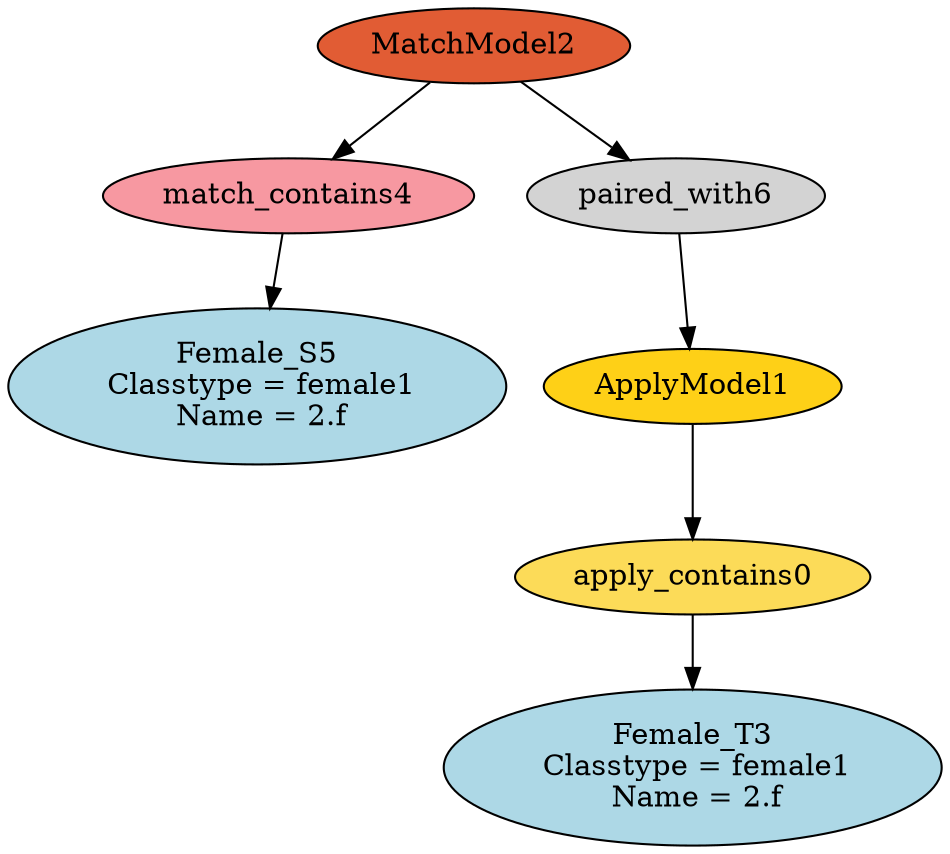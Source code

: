 digraph rule_F2F_run1 {
apply_contains0 [style=filled, fillcolor="#FCDB58"];
ApplyModel1 [style=filled, fillcolor="#FED017"];
MatchModel2 [style=filled, fillcolor="#E15C34"];
"Female_T3\n Classtype = female1\n Name = 2.f" [style=filled, fillcolor=lightblue];
match_contains4 [style=filled, fillcolor="#F798A1"];
"Female_S5\n Classtype = female1\n Name = 2.f" [style=filled, fillcolor=lightblue];
paired_with6 [style=filled, fillcolor=lightgray];
ApplyModel1 -> apply_contains0;
apply_contains0 -> "Female_T3\n Classtype = female1\n Name = 2.f";
paired_with6 -> ApplyModel1;
MatchModel2 -> paired_with6;
MatchModel2 -> match_contains4;
match_contains4 -> "Female_S5\n Classtype = female1\n Name = 2.f";
}
